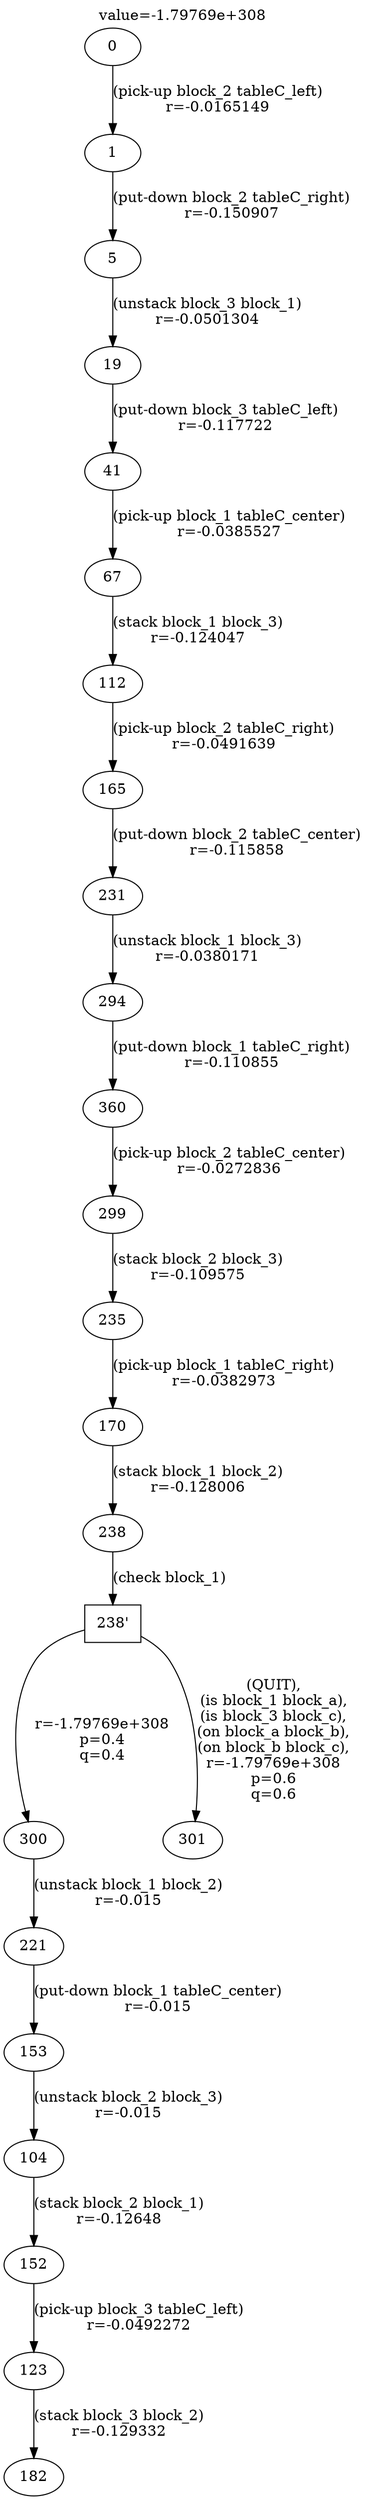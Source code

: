 digraph g{
label="value=-1.79769e+308"
labelloc=top
0->1 [ label="(pick-up block_2 tableC_left)
r=-0.0165149" ];
1->5 [ label="(put-down block_2 tableC_right)
r=-0.150907" ];
5->19 [ label="(unstack block_3 block_1)
r=-0.0501304" ];
19->41 [ label="(put-down block_3 tableC_left)
r=-0.117722" ];
41->67 [ label="(pick-up block_1 tableC_center)
r=-0.0385527" ];
67->112 [ label="(stack block_1 block_3)
r=-0.124047" ];
112->165 [ label="(pick-up block_2 tableC_right)
r=-0.0491639" ];
165->231 [ label="(put-down block_2 tableC_center)
r=-0.115858" ];
231->294 [ label="(unstack block_1 block_3)
r=-0.0380171" ];
294->360 [ label="(put-down block_1 tableC_right)
r=-0.110855" ];
360->299 [ label="(pick-up block_2 tableC_center)
r=-0.0272836" ];
299->235 [ label="(stack block_2 block_3)
r=-0.109575" ];
235->170 [ label="(pick-up block_1 tableC_right)
r=-0.0382973" ];
170->238 [ label="(stack block_1 block_2)
r=-0.128006" ];
"238'" [ shape=box ] ;
238->"238'" [ label="(check block_1)" ];
"238'"->300 [ label="
r=-1.79769e+308
p=0.4
q=0.4" ];
300->221 [ label="(unstack block_1 block_2)
r=-0.015" ];
221->153 [ label="(put-down block_1 tableC_center)
r=-0.015" ];
153->104 [ label="(unstack block_2 block_3)
r=-0.015" ];
104->152 [ label="(stack block_2 block_1)
r=-0.12648" ];
152->123 [ label="(pick-up block_3 tableC_left)
r=-0.0492272" ];
123->182 [ label="(stack block_3 block_2)
r=-0.129332" ];
"238'"->301 [ label="
(QUIT),
(is block_1 block_a),
(is block_3 block_c),
(on block_a block_b),
(on block_b block_c),
r=-1.79769e+308
p=0.6
q=0.6" ];
}
